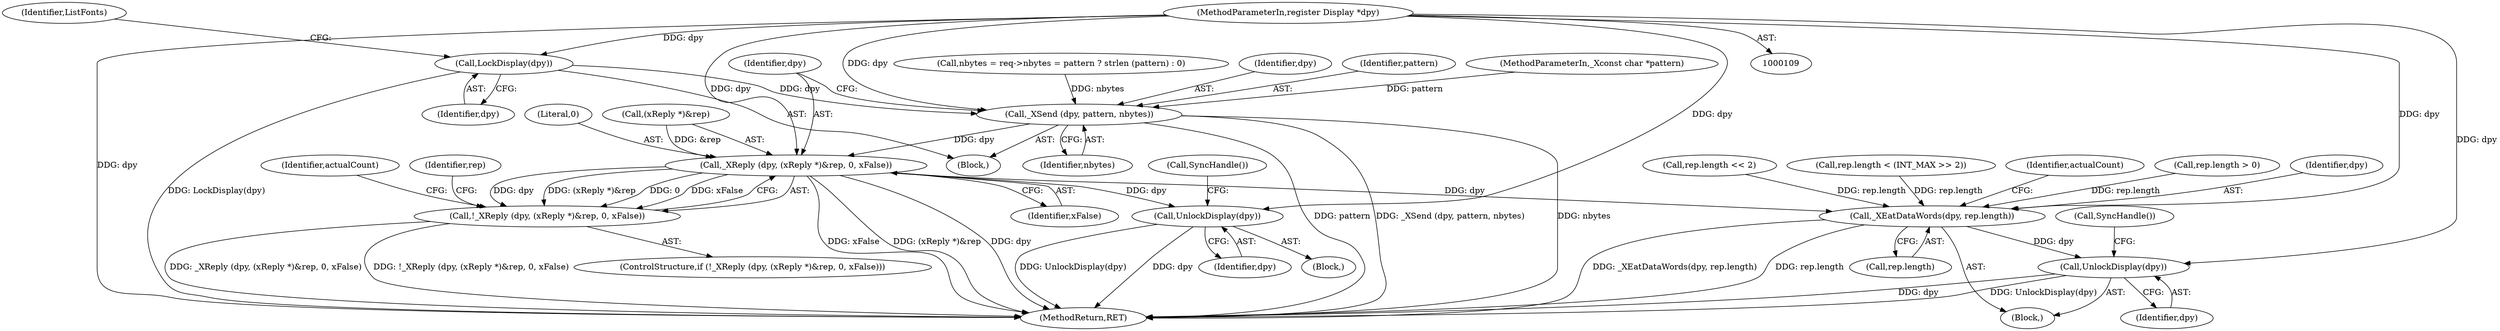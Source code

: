 digraph "0_libx11_b469da1430cdcee06e31c6251b83aede072a1ff0@pointer" {
"1000138" [label="(Call,LockDisplay(dpy))"];
"1000110" [label="(MethodParameterIn,register Display *dpy)"];
"1000168" [label="(Call,_XSend (dpy, pattern, nbytes))"];
"1000174" [label="(Call,_XReply (dpy, (xReply *)&rep, 0, xFalse))"];
"1000173" [label="(Call,!_XReply (dpy, (xReply *)&rep, 0, xFalse))"];
"1000187" [label="(Call,UnlockDisplay(dpy))"];
"1000247" [label="(Call,_XEatDataWords(dpy, rep.length))"];
"1000256" [label="(Call,UnlockDisplay(dpy))"];
"1000185" [label="(Identifier,actualCount)"];
"1000138" [label="(Call,LockDisplay(dpy))"];
"1000249" [label="(Call,rep.length)"];
"1000111" [label="(MethodParameterIn,_Xconst char *pattern)"];
"1000225" [label="(Call,rep.length << 2)"];
"1000187" [label="(Call,UnlockDisplay(dpy))"];
"1000215" [label="(Call,rep.length < (INT_MAX >> 2))"];
"1000175" [label="(Identifier,dpy)"];
"1000257" [label="(Identifier,dpy)"];
"1000176" [label="(Call,(xReply *)&rep)"];
"1000169" [label="(Identifier,dpy)"];
"1000189" [label="(Call,SyncHandle())"];
"1000247" [label="(Call,_XEatDataWords(dpy, rep.length))"];
"1000148" [label="(Call,nbytes = req->nbytes = pattern ? strlen (pattern) : 0)"];
"1000256" [label="(Call,UnlockDisplay(dpy))"];
"1000170" [label="(Identifier,pattern)"];
"1000168" [label="(Call,_XSend (dpy, pattern, nbytes))"];
"1000188" [label="(Identifier,dpy)"];
"1000181" [label="(Identifier,xFalse)"];
"1000242" [label="(Block,)"];
"1000254" [label="(Identifier,actualCount)"];
"1000196" [label="(Identifier,rep)"];
"1000174" [label="(Call,_XReply (dpy, (xReply *)&rep, 0, xFalse))"];
"1000210" [label="(Call,rep.length > 0)"];
"1000258" [label="(Call,SyncHandle())"];
"1000110" [label="(MethodParameterIn,register Display *dpy)"];
"1000172" [label="(ControlStructure,if (!_XReply (dpy, (xReply *)&rep, 0, xFalse)))"];
"1000182" [label="(Block,)"];
"1000141" [label="(Identifier,ListFonts)"];
"1000173" [label="(Call,!_XReply (dpy, (xReply *)&rep, 0, xFalse))"];
"1000114" [label="(Block,)"];
"1000180" [label="(Literal,0)"];
"1000356" [label="(MethodReturn,RET)"];
"1000139" [label="(Identifier,dpy)"];
"1000171" [label="(Identifier,nbytes)"];
"1000248" [label="(Identifier,dpy)"];
"1000138" -> "1000114"  [label="AST: "];
"1000138" -> "1000139"  [label="CFG: "];
"1000139" -> "1000138"  [label="AST: "];
"1000141" -> "1000138"  [label="CFG: "];
"1000138" -> "1000356"  [label="DDG: LockDisplay(dpy)"];
"1000110" -> "1000138"  [label="DDG: dpy"];
"1000138" -> "1000168"  [label="DDG: dpy"];
"1000110" -> "1000109"  [label="AST: "];
"1000110" -> "1000356"  [label="DDG: dpy"];
"1000110" -> "1000168"  [label="DDG: dpy"];
"1000110" -> "1000174"  [label="DDG: dpy"];
"1000110" -> "1000187"  [label="DDG: dpy"];
"1000110" -> "1000247"  [label="DDG: dpy"];
"1000110" -> "1000256"  [label="DDG: dpy"];
"1000168" -> "1000114"  [label="AST: "];
"1000168" -> "1000171"  [label="CFG: "];
"1000169" -> "1000168"  [label="AST: "];
"1000170" -> "1000168"  [label="AST: "];
"1000171" -> "1000168"  [label="AST: "];
"1000175" -> "1000168"  [label="CFG: "];
"1000168" -> "1000356"  [label="DDG: _XSend (dpy, pattern, nbytes)"];
"1000168" -> "1000356"  [label="DDG: nbytes"];
"1000168" -> "1000356"  [label="DDG: pattern"];
"1000111" -> "1000168"  [label="DDG: pattern"];
"1000148" -> "1000168"  [label="DDG: nbytes"];
"1000168" -> "1000174"  [label="DDG: dpy"];
"1000174" -> "1000173"  [label="AST: "];
"1000174" -> "1000181"  [label="CFG: "];
"1000175" -> "1000174"  [label="AST: "];
"1000176" -> "1000174"  [label="AST: "];
"1000180" -> "1000174"  [label="AST: "];
"1000181" -> "1000174"  [label="AST: "];
"1000173" -> "1000174"  [label="CFG: "];
"1000174" -> "1000356"  [label="DDG: xFalse"];
"1000174" -> "1000356"  [label="DDG: (xReply *)&rep"];
"1000174" -> "1000356"  [label="DDG: dpy"];
"1000174" -> "1000173"  [label="DDG: dpy"];
"1000174" -> "1000173"  [label="DDG: (xReply *)&rep"];
"1000174" -> "1000173"  [label="DDG: 0"];
"1000174" -> "1000173"  [label="DDG: xFalse"];
"1000176" -> "1000174"  [label="DDG: &rep"];
"1000174" -> "1000187"  [label="DDG: dpy"];
"1000174" -> "1000247"  [label="DDG: dpy"];
"1000173" -> "1000172"  [label="AST: "];
"1000185" -> "1000173"  [label="CFG: "];
"1000196" -> "1000173"  [label="CFG: "];
"1000173" -> "1000356"  [label="DDG: !_XReply (dpy, (xReply *)&rep, 0, xFalse)"];
"1000173" -> "1000356"  [label="DDG: _XReply (dpy, (xReply *)&rep, 0, xFalse)"];
"1000187" -> "1000182"  [label="AST: "];
"1000187" -> "1000188"  [label="CFG: "];
"1000188" -> "1000187"  [label="AST: "];
"1000189" -> "1000187"  [label="CFG: "];
"1000187" -> "1000356"  [label="DDG: dpy"];
"1000187" -> "1000356"  [label="DDG: UnlockDisplay(dpy)"];
"1000247" -> "1000242"  [label="AST: "];
"1000247" -> "1000249"  [label="CFG: "];
"1000248" -> "1000247"  [label="AST: "];
"1000249" -> "1000247"  [label="AST: "];
"1000254" -> "1000247"  [label="CFG: "];
"1000247" -> "1000356"  [label="DDG: _XEatDataWords(dpy, rep.length)"];
"1000247" -> "1000356"  [label="DDG: rep.length"];
"1000215" -> "1000247"  [label="DDG: rep.length"];
"1000225" -> "1000247"  [label="DDG: rep.length"];
"1000210" -> "1000247"  [label="DDG: rep.length"];
"1000247" -> "1000256"  [label="DDG: dpy"];
"1000256" -> "1000242"  [label="AST: "];
"1000256" -> "1000257"  [label="CFG: "];
"1000257" -> "1000256"  [label="AST: "];
"1000258" -> "1000256"  [label="CFG: "];
"1000256" -> "1000356"  [label="DDG: dpy"];
"1000256" -> "1000356"  [label="DDG: UnlockDisplay(dpy)"];
}
